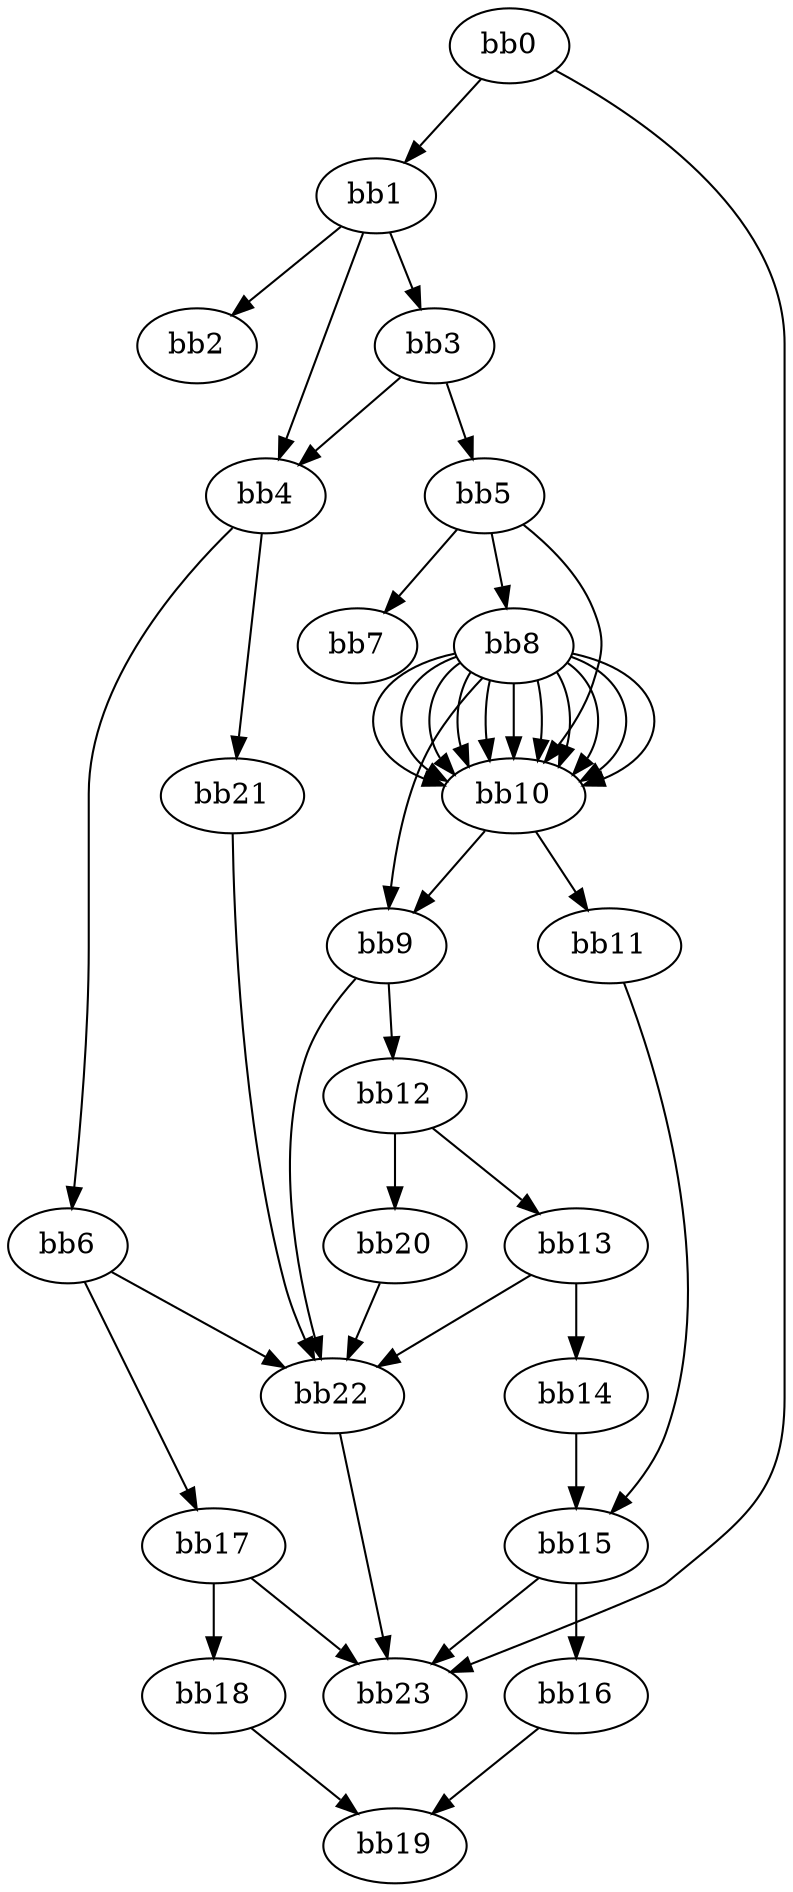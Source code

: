 digraph {
    0 [ label = "bb0\l" ]
    1 [ label = "bb1\l" ]
    2 [ label = "bb2\l" ]
    3 [ label = "bb3\l" ]
    4 [ label = "bb4\l" ]
    5 [ label = "bb5\l" ]
    6 [ label = "bb6\l" ]
    7 [ label = "bb7\l" ]
    8 [ label = "bb8\l" ]
    9 [ label = "bb9\l" ]
    10 [ label = "bb10\l" ]
    11 [ label = "bb11\l" ]
    12 [ label = "bb12\l" ]
    13 [ label = "bb13\l" ]
    14 [ label = "bb14\l" ]
    15 [ label = "bb15\l" ]
    16 [ label = "bb16\l" ]
    17 [ label = "bb17\l" ]
    18 [ label = "bb18\l" ]
    19 [ label = "bb19\l" ]
    20 [ label = "bb20\l" ]
    21 [ label = "bb21\l" ]
    22 [ label = "bb22\l" ]
    23 [ label = "bb23\l" ]
    0 -> 1 [ ]
    0 -> 23 [ ]
    1 -> 2 [ ]
    1 -> 3 [ ]
    1 -> 4 [ ]
    3 -> 4 [ ]
    3 -> 5 [ ]
    4 -> 6 [ ]
    4 -> 21 [ ]
    5 -> 7 [ ]
    5 -> 8 [ ]
    5 -> 10 [ ]
    6 -> 17 [ ]
    6 -> 22 [ ]
    8 -> 9 [ ]
    8 -> 10 [ ]
    8 -> 10 [ ]
    8 -> 10 [ ]
    8 -> 10 [ ]
    8 -> 10 [ ]
    8 -> 10 [ ]
    8 -> 10 [ ]
    8 -> 10 [ ]
    8 -> 10 [ ]
    8 -> 10 [ ]
    8 -> 10 [ ]
    9 -> 12 [ ]
    9 -> 22 [ ]
    10 -> 9 [ ]
    10 -> 11 [ ]
    11 -> 15 [ ]
    12 -> 13 [ ]
    12 -> 20 [ ]
    13 -> 14 [ ]
    13 -> 22 [ ]
    14 -> 15 [ ]
    15 -> 16 [ ]
    15 -> 23 [ ]
    16 -> 19 [ ]
    17 -> 18 [ ]
    17 -> 23 [ ]
    18 -> 19 [ ]
    20 -> 22 [ ]
    21 -> 22 [ ]
    22 -> 23 [ ]
}

